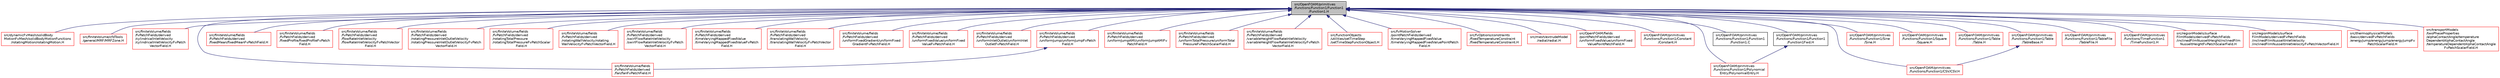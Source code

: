 digraph "src/OpenFOAM/primitives/functions/Function1/Function1/Function1.H"
{
  bgcolor="transparent";
  edge [fontname="Helvetica",fontsize="10",labelfontname="Helvetica",labelfontsize="10"];
  node [fontname="Helvetica",fontsize="10",shape=record];
  Node109 [label="src/OpenFOAM/primitives\l/functions/Function1/Function1\l/Function1.H",height=0.2,width=0.4,color="black", fillcolor="grey75", style="filled", fontcolor="black"];
  Node109 -> Node110 [dir="back",color="midnightblue",fontsize="10",style="solid",fontname="Helvetica"];
  Node110 [label="src/dynamicFvMesh/solidBody\lMotionFvMesh/solidBodyMotionFunctions\l/rotatingMotion/rotatingMotion.H",height=0.2,width=0.4,color="red",URL="$a00329.html"];
  Node109 -> Node112 [dir="back",color="midnightblue",fontsize="10",style="solid",fontname="Helvetica"];
  Node112 [label="src/finiteVolume/cfdTools\l/general/MRF/MRFZone.H",height=0.2,width=0.4,color="red",URL="$a01367.html"];
  Node109 -> Node145 [dir="back",color="midnightblue",fontsize="10",style="solid",fontname="Helvetica"];
  Node145 [label="src/finiteVolume/fields\l/fvPatchFields/derived\l/cylindricalInletVelocity\l/cylindricalInletVelocityFvPatch\lVectorField.H",height=0.2,width=0.4,color="red",URL="$a01955.html"];
  Node109 -> Node147 [dir="back",color="midnightblue",fontsize="10",style="solid",fontname="Helvetica"];
  Node147 [label="src/finiteVolume/fields\l/fvPatchFields/derived\l/fan/fanFvPatchField.H",height=0.2,width=0.4,color="red",URL="$a01976.html"];
  Node109 -> Node151 [dir="back",color="midnightblue",fontsize="10",style="solid",fontname="Helvetica"];
  Node151 [label="src/finiteVolume/fields\l/fvPatchFields/derived\l/fixedMean/fixedMeanFvPatchField.H",height=0.2,width=0.4,color="red",URL="$a02051.html"];
  Node109 -> Node155 [dir="back",color="midnightblue",fontsize="10",style="solid",fontname="Helvetica"];
  Node155 [label="src/finiteVolume/fields\l/fvPatchFields/derived\l/fixedProfile/fixedProfileFvPatch\lField.H",height=0.2,width=0.4,color="red",URL="$a02093.html"];
  Node109 -> Node159 [dir="back",color="midnightblue",fontsize="10",style="solid",fontname="Helvetica"];
  Node159 [label="src/finiteVolume/fields\l/fvPatchFields/derived\l/flowRateInletVelocity\l/flowRateInletVelocityFvPatchVector\lField.H",height=0.2,width=0.4,color="red",URL="$a02108.html"];
  Node109 -> Node161 [dir="back",color="midnightblue",fontsize="10",style="solid",fontname="Helvetica"];
  Node161 [label="src/finiteVolume/fields\l/fvPatchFields/derived\l/rotatingPressureInletOutletVelocity\l/rotatingPressureInletOutletVelocityFvPatch\lVectorField.H",height=0.2,width=0.4,color="red",URL="$a02381.html"];
  Node109 -> Node163 [dir="back",color="midnightblue",fontsize="10",style="solid",fontname="Helvetica"];
  Node163 [label="src/finiteVolume/fields\l/fvPatchFields/derived\l/rotatingTotalPressure\l/rotatingTotalPressureFvPatchScalar\lField.H",height=0.2,width=0.4,color="red",URL="$a02387.html"];
  Node109 -> Node165 [dir="back",color="midnightblue",fontsize="10",style="solid",fontname="Helvetica"];
  Node165 [label="src/finiteVolume/fields\l/fvPatchFields/derived\l/rotatingWallVelocity/rotating\lWallVelocityFvPatchVectorField.H",height=0.2,width=0.4,color="red",URL="$a02393.html"];
  Node109 -> Node167 [dir="back",color="midnightblue",fontsize="10",style="solid",fontname="Helvetica"];
  Node167 [label="src/finiteVolume/fields\l/fvPatchFields/derived\l/swirlFlowRateInletVelocity\l/swirlFlowRateInletVelocityFvPatch\lVectorField.H",height=0.2,width=0.4,color="red",URL="$a02426.html"];
  Node109 -> Node169 [dir="back",color="midnightblue",fontsize="10",style="solid",fontname="Helvetica"];
  Node169 [label="src/finiteVolume/fields\l/fvPatchFields/derived\l/timeVaryingMappedFixedValue\l/timeVaryingMappedFixedValueFvPatch\lField.H",height=0.2,width=0.4,color="red",URL="$a02444.html"];
  Node109 -> Node173 [dir="back",color="midnightblue",fontsize="10",style="solid",fontname="Helvetica"];
  Node173 [label="src/finiteVolume/fields\l/fvPatchFields/derived\l/translatingWallVelocity\l/translatingWallVelocityFvPatchVector\lField.H",height=0.2,width=0.4,color="red",URL="$a02471.html"];
  Node109 -> Node175 [dir="back",color="midnightblue",fontsize="10",style="solid",fontname="Helvetica"];
  Node175 [label="src/finiteVolume/fields\l/fvPatchFields/derived\l/uniformFixedGradient/uniformFixed\lGradientFvPatchField.H",height=0.2,width=0.4,color="red",URL="$a02504.html"];
  Node109 -> Node179 [dir="back",color="midnightblue",fontsize="10",style="solid",fontname="Helvetica"];
  Node179 [label="src/finiteVolume/fields\l/fvPatchFields/derived\l/uniformFixedValue/uniformFixed\lValueFvPatchField.H",height=0.2,width=0.4,color="red",URL="$a02519.html"];
  Node109 -> Node183 [dir="back",color="midnightblue",fontsize="10",style="solid",fontname="Helvetica"];
  Node183 [label="src/finiteVolume/fields\l/fvPatchFields/derived\l/uniformInletOutlet/uniformInlet\lOutletFvPatchField.H",height=0.2,width=0.4,color="red",URL="$a02534.html"];
  Node109 -> Node187 [dir="back",color="midnightblue",fontsize="10",style="solid",fontname="Helvetica"];
  Node187 [label="src/finiteVolume/fields\l/fvPatchFields/derived\l/uniformJump/uniformJumpFvPatch\lField.H",height=0.2,width=0.4,color="red",URL="$a02549.html"];
  Node187 -> Node147 [dir="back",color="midnightblue",fontsize="10",style="solid",fontname="Helvetica"];
  Node109 -> Node191 [dir="back",color="midnightblue",fontsize="10",style="solid",fontname="Helvetica"];
  Node191 [label="src/finiteVolume/fields\l/fvPatchFields/derived\l/uniformJumpAMI/uniformJumpAMIFv\lPatchField.H",height=0.2,width=0.4,color="red",URL="$a02564.html"];
  Node109 -> Node195 [dir="back",color="midnightblue",fontsize="10",style="solid",fontname="Helvetica"];
  Node195 [label="src/finiteVolume/fields\l/fvPatchFields/derived\l/uniformTotalPressure/uniformTotal\lPressureFvPatchScalarField.H",height=0.2,width=0.4,color="red",URL="$a02579.html"];
  Node109 -> Node197 [dir="back",color="midnightblue",fontsize="10",style="solid",fontname="Helvetica"];
  Node197 [label="src/finiteVolume/fields\l/fvPatchFields/derived\l/variableHeightFlowRateInletVelocity\l/variableHeightFlowRateInletVelocityFvPatch\lVectorField.H",height=0.2,width=0.4,color="red",URL="$a02591.html"];
  Node109 -> Node199 [dir="back",color="midnightblue",fontsize="10",style="solid",fontname="Helvetica"];
  Node199 [label="src/functionObjects\l/utilities/setTimeStep\l/setTimeStepFunctionObject.H",height=0.2,width=0.4,color="red",URL="$a04970.html"];
  Node109 -> Node201 [dir="back",color="midnightblue",fontsize="10",style="solid",fontname="Helvetica"];
  Node201 [label="src/fvMotionSolver\l/pointPatchFields/derived\l/timeVaryingMappedFixedValue\l/timeVaryingMappedFixedValuePointPatch\lField.H",height=0.2,width=0.4,color="red",URL="$a05207.html"];
  Node109 -> Node205 [dir="back",color="midnightblue",fontsize="10",style="solid",fontname="Helvetica"];
  Node205 [label="src/fvOptions/constraints\l/fixedTemperatureConstraint\l/fixedTemperatureConstraint.H",height=0.2,width=0.4,color="red",URL="$a05243.html"];
  Node109 -> Node207 [dir="back",color="midnightblue",fontsize="10",style="solid",fontname="Helvetica"];
  Node207 [label="src/mesh/extrudeModel\l/radial/radial.H",height=0.2,width=0.4,color="red",URL="$a07682.html"];
  Node109 -> Node209 [dir="back",color="midnightblue",fontsize="10",style="solid",fontname="Helvetica"];
  Node209 [label="src/OpenFOAM/fields\l/pointPatchFields/derived\l/uniformFixedValue/uniformFixed\lValuePointPatchField.H",height=0.2,width=0.4,color="red",URL="$a10841.html"];
  Node109 -> Node213 [dir="back",color="midnightblue",fontsize="10",style="solid",fontname="Helvetica"];
  Node213 [label="src/OpenFOAM/primitives\l/functions/Function1/Constant\l/Constant.H",height=0.2,width=0.4,color="red",URL="$a12986.html"];
  Node109 -> Node217 [dir="back",color="midnightblue",fontsize="10",style="solid",fontname="Helvetica"];
  Node217 [label="src/OpenFOAM/primitives\l/functions/Function1/CSV/CSV.H",height=0.2,width=0.4,color="red",URL="$a12992.html"];
  Node109 -> Node219 [dir="back",color="midnightblue",fontsize="10",style="solid",fontname="Helvetica"];
  Node219 [label="src/OpenFOAM/primitives\l/functions/Function1/Function1\l/Function1.C",height=0.2,width=0.4,color="black",URL="$a12995.html"];
  Node109 -> Node220 [dir="back",color="midnightblue",fontsize="10",style="solid",fontname="Helvetica"];
  Node220 [label="src/OpenFOAM/primitives\l/functions/Function1/Function1\l/Function1Fwd.H",height=0.2,width=0.4,color="black",URL="$a13001.html"];
  Node220 -> Node221 [dir="back",color="midnightblue",fontsize="10",style="solid",fontname="Helvetica"];
  Node221 [label="src/OpenFOAM/primitives\l/functions/Function1/Polynomial\lEntry/PolynomialEntry.H",height=0.2,width=0.4,color="red",URL="$a13013.html"];
  Node109 -> Node221 [dir="back",color="midnightblue",fontsize="10",style="solid",fontname="Helvetica"];
  Node109 -> Node223 [dir="back",color="midnightblue",fontsize="10",style="solid",fontname="Helvetica"];
  Node223 [label="src/OpenFOAM/primitives\l/functions/Function1/Sine\l/Sine.H",height=0.2,width=0.4,color="red",URL="$a13019.html"];
  Node109 -> Node225 [dir="back",color="midnightblue",fontsize="10",style="solid",fontname="Helvetica"];
  Node225 [label="src/OpenFOAM/primitives\l/functions/Function1/Square\l/Square.H",height=0.2,width=0.4,color="red",URL="$a13025.html"];
  Node109 -> Node227 [dir="back",color="midnightblue",fontsize="10",style="solid",fontname="Helvetica"];
  Node227 [label="src/OpenFOAM/primitives\l/functions/Function1/Table\l/Table.H",height=0.2,width=0.4,color="red",URL="$a13031.html"];
  Node109 -> Node229 [dir="back",color="midnightblue",fontsize="10",style="solid",fontname="Helvetica"];
  Node229 [label="src/OpenFOAM/primitives\l/functions/Function1/Table\l/TableBase.H",height=0.2,width=0.4,color="red",URL="$a13037.html"];
  Node229 -> Node217 [dir="back",color="midnightblue",fontsize="10",style="solid",fontname="Helvetica"];
  Node109 -> Node231 [dir="back",color="midnightblue",fontsize="10",style="solid",fontname="Helvetica"];
  Node231 [label="src/OpenFOAM/primitives\l/functions/Function1/TableFile\l/TableFile.H",height=0.2,width=0.4,color="red",URL="$a13043.html"];
  Node109 -> Node233 [dir="back",color="midnightblue",fontsize="10",style="solid",fontname="Helvetica"];
  Node233 [label="src/OpenFOAM/primitives\l/functions/TimeFunction1\l/TimeFunction1.H",height=0.2,width=0.4,color="red",URL="$a13064.html"];
  Node109 -> Node279 [dir="back",color="midnightblue",fontsize="10",style="solid",fontname="Helvetica"];
  Node279 [label="src/regionModels/surface\lFilmModels/derivedFvPatchFields\l/inclinedFilmNusseltHeight/inclinedFilm\lNusseltHeightFvPatchScalarField.H",height=0.2,width=0.4,color="red",URL="$a14189.html"];
  Node109 -> Node281 [dir="back",color="midnightblue",fontsize="10",style="solid",fontname="Helvetica"];
  Node281 [label="src/regionModels/surface\lFilmModels/derivedFvPatchFields\l/inclinedFilmNusseltInletVelocity\l/inclinedFilmNusseltInletVelocityFvPatchVectorField.H",height=0.2,width=0.4,color="red",URL="$a14195.html"];
  Node109 -> Node283 [dir="back",color="midnightblue",fontsize="10",style="solid",fontname="Helvetica"];
  Node283 [label="src/thermophysicalModels\l/basic/derivedFvPatchFields\l/energyJump/energyJump/energyJumpFv\lPatchScalarField.H",height=0.2,width=0.4,color="red",URL="$a15710.html"];
  Node109 -> Node137 [dir="back",color="midnightblue",fontsize="10",style="solid",fontname="Helvetica"];
  Node137 [label="src/transportModels\l/twoPhaseProperties\l/alphaContactAngle/temperature\lDependentAlphaContactAngle\l/temperatureDependentAlphaContactAngle\lFvPatchScalarField.H",height=0.2,width=0.4,color="red",URL="$a17396.html"];
}
